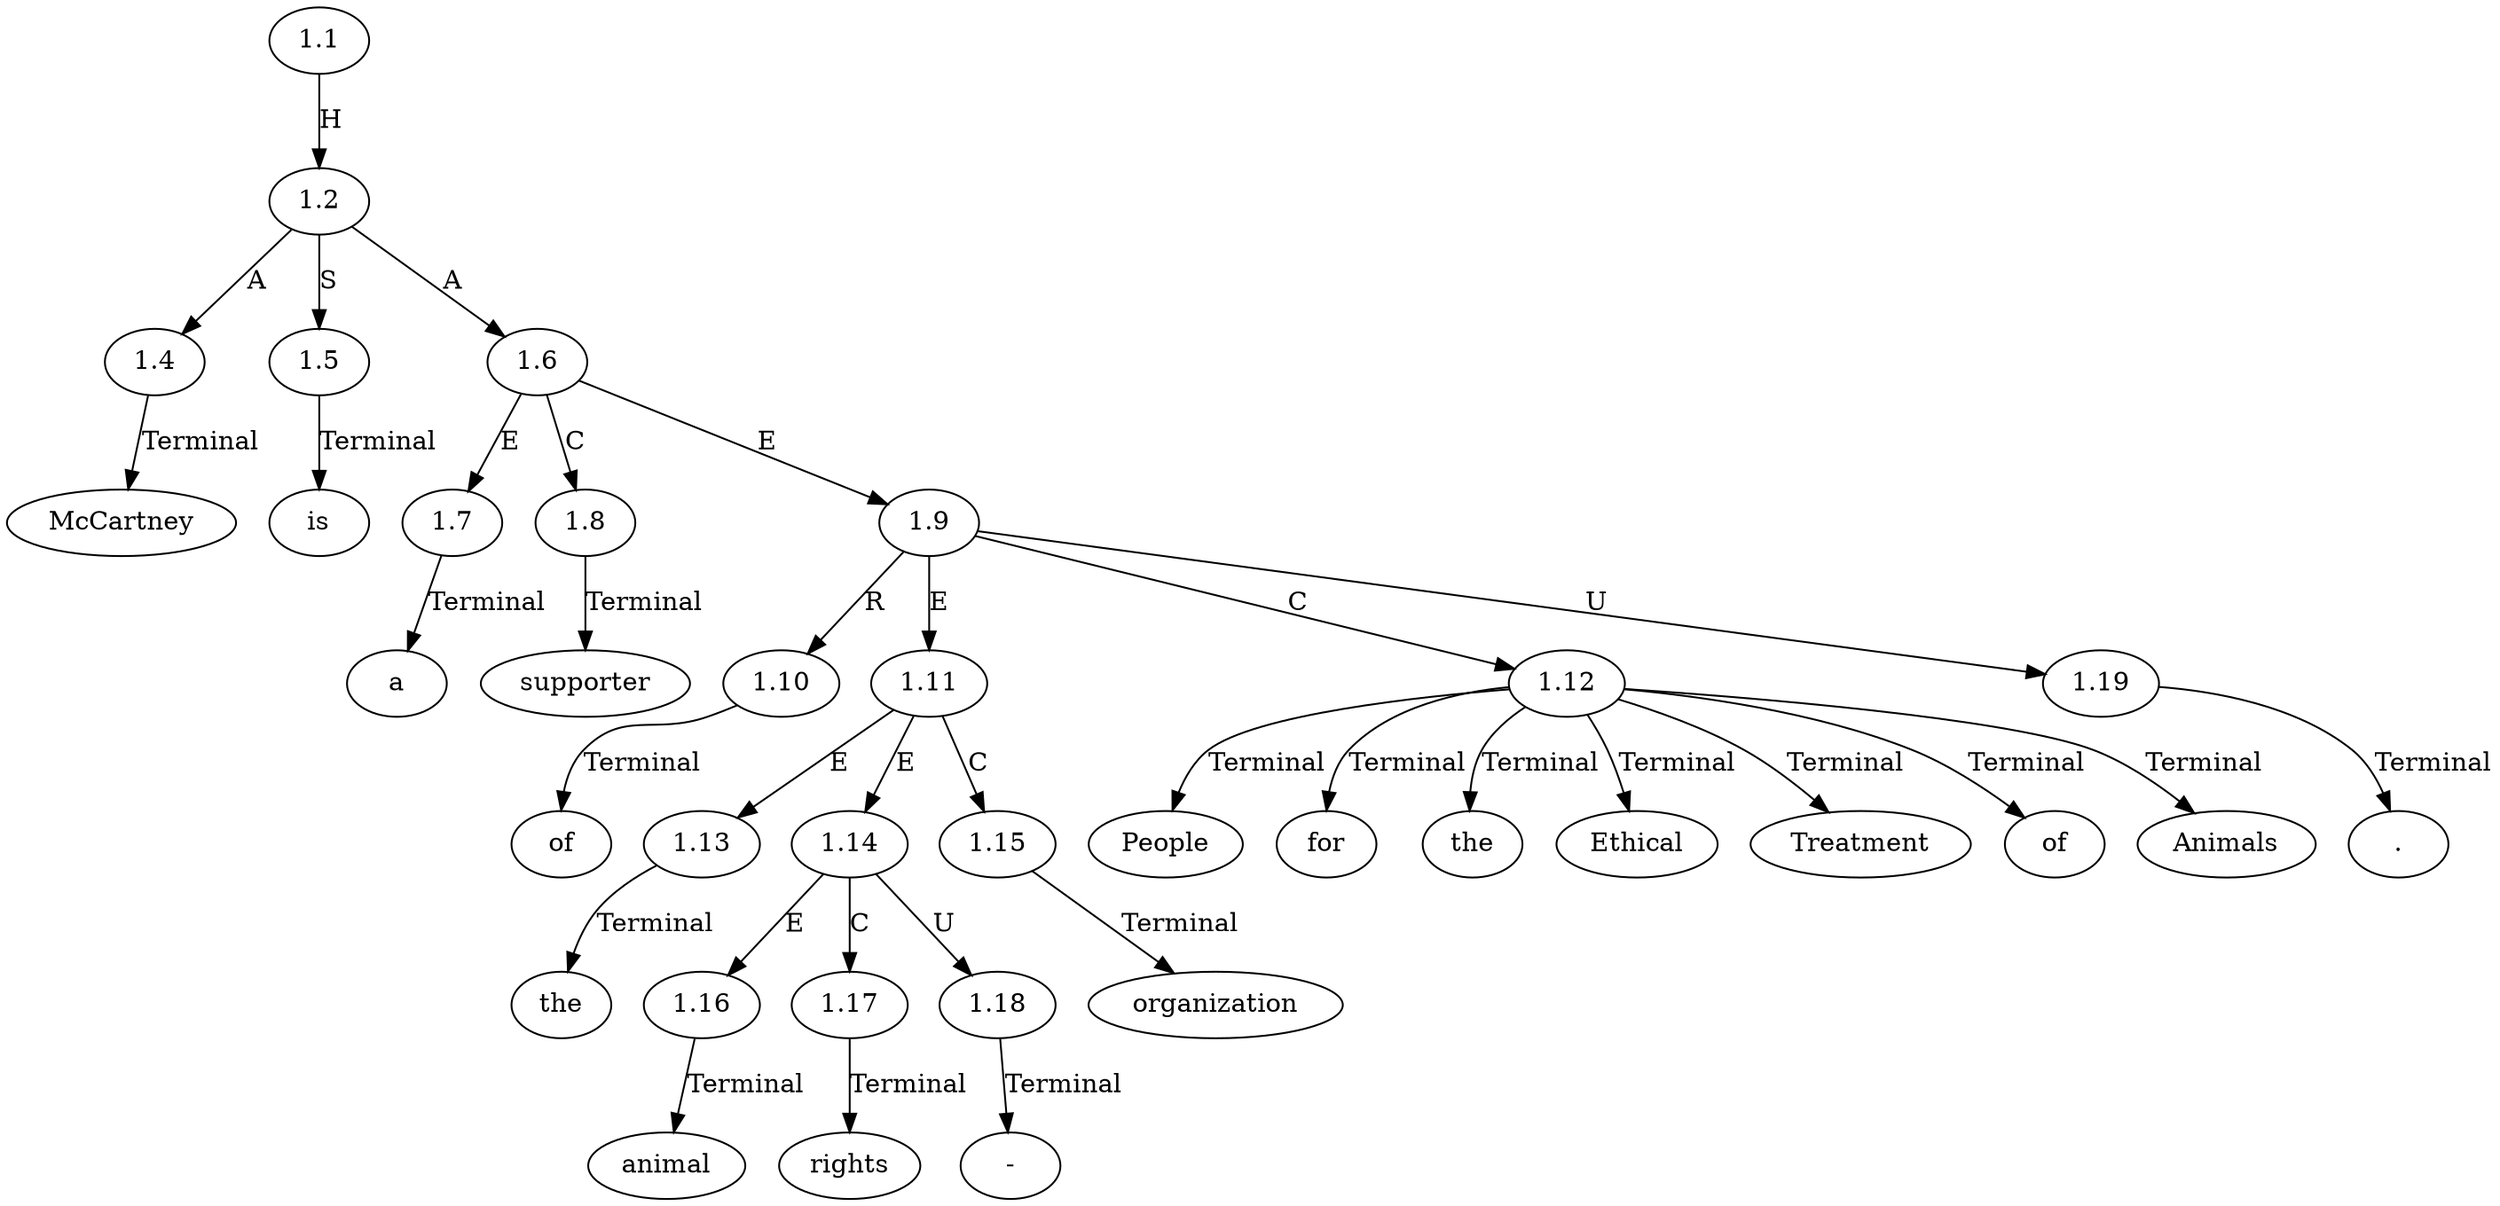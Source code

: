 // Graph
digraph {
	0.1 [label=McCartney ordering=out]
	0.10 [label=organization ordering=out]
	0.11 [label=People ordering=out]
	0.12 [label=for ordering=out]
	0.13 [label=the ordering=out]
	0.14 [label=Ethical ordering=out]
	0.15 [label=Treatment ordering=out]
	0.16 [label=of ordering=out]
	0.17 [label=Animals ordering=out]
	0.18 [label="." ordering=out]
	0.2 [label=is ordering=out]
	0.3 [label=a ordering=out]
	0.4 [label=supporter ordering=out]
	0.5 [label=of ordering=out]
	0.6 [label=the ordering=out]
	0.7 [label=animal ordering=out]
	0.8 [label="-" ordering=out]
	0.9 [label=rights ordering=out]
	1.1 [label=1.1 ordering=out]
	1.2 [label=1.2 ordering=out]
	1.4 [label=1.4 ordering=out]
	1.5 [label=1.5 ordering=out]
	1.6 [label=1.6 ordering=out]
	1.7 [label=1.7 ordering=out]
	1.8 [label=1.8 ordering=out]
	1.9 [label=1.9 ordering=out]
	1.10 [label=1.10 ordering=out]
	1.11 [label=1.11 ordering=out]
	1.12 [label=1.12 ordering=out]
	1.13 [label=1.13 ordering=out]
	1.14 [label=1.14 ordering=out]
	1.15 [label=1.15 ordering=out]
	1.16 [label=1.16 ordering=out]
	1.17 [label=1.17 ordering=out]
	1.18 [label=1.18 ordering=out]
	1.19 [label=1.19 ordering=out]
	1.1 -> 1.2 [label=H ordering=out]
	1.2 -> 1.4 [label=A ordering=out]
	1.2 -> 1.5 [label=S ordering=out]
	1.2 -> 1.6 [label=A ordering=out]
	1.4 -> 0.1 [label=Terminal ordering=out]
	1.5 -> 0.2 [label=Terminal ordering=out]
	1.6 -> 1.7 [label=E ordering=out]
	1.6 -> 1.8 [label=C ordering=out]
	1.6 -> 1.9 [label=E ordering=out]
	1.7 -> 0.3 [label=Terminal ordering=out]
	1.8 -> 0.4 [label=Terminal ordering=out]
	1.9 -> 1.10 [label=R ordering=out]
	1.9 -> 1.11 [label=E ordering=out]
	1.9 -> 1.12 [label=C ordering=out]
	1.9 -> 1.19 [label=U ordering=out]
	1.10 -> 0.5 [label=Terminal ordering=out]
	1.11 -> 1.13 [label=E ordering=out]
	1.11 -> 1.14 [label=E ordering=out]
	1.11 -> 1.15 [label=C ordering=out]
	1.12 -> 0.11 [label=Terminal ordering=out]
	1.12 -> 0.12 [label=Terminal ordering=out]
	1.12 -> 0.13 [label=Terminal ordering=out]
	1.12 -> 0.14 [label=Terminal ordering=out]
	1.12 -> 0.15 [label=Terminal ordering=out]
	1.12 -> 0.16 [label=Terminal ordering=out]
	1.12 -> 0.17 [label=Terminal ordering=out]
	1.13 -> 0.6 [label=Terminal ordering=out]
	1.14 -> 1.16 [label=E ordering=out]
	1.14 -> 1.17 [label=C ordering=out]
	1.14 -> 1.18 [label=U ordering=out]
	1.15 -> 0.10 [label=Terminal ordering=out]
	1.16 -> 0.7 [label=Terminal ordering=out]
	1.17 -> 0.9 [label=Terminal ordering=out]
	1.18 -> 0.8 [label=Terminal ordering=out]
	1.19 -> 0.18 [label=Terminal ordering=out]
}
